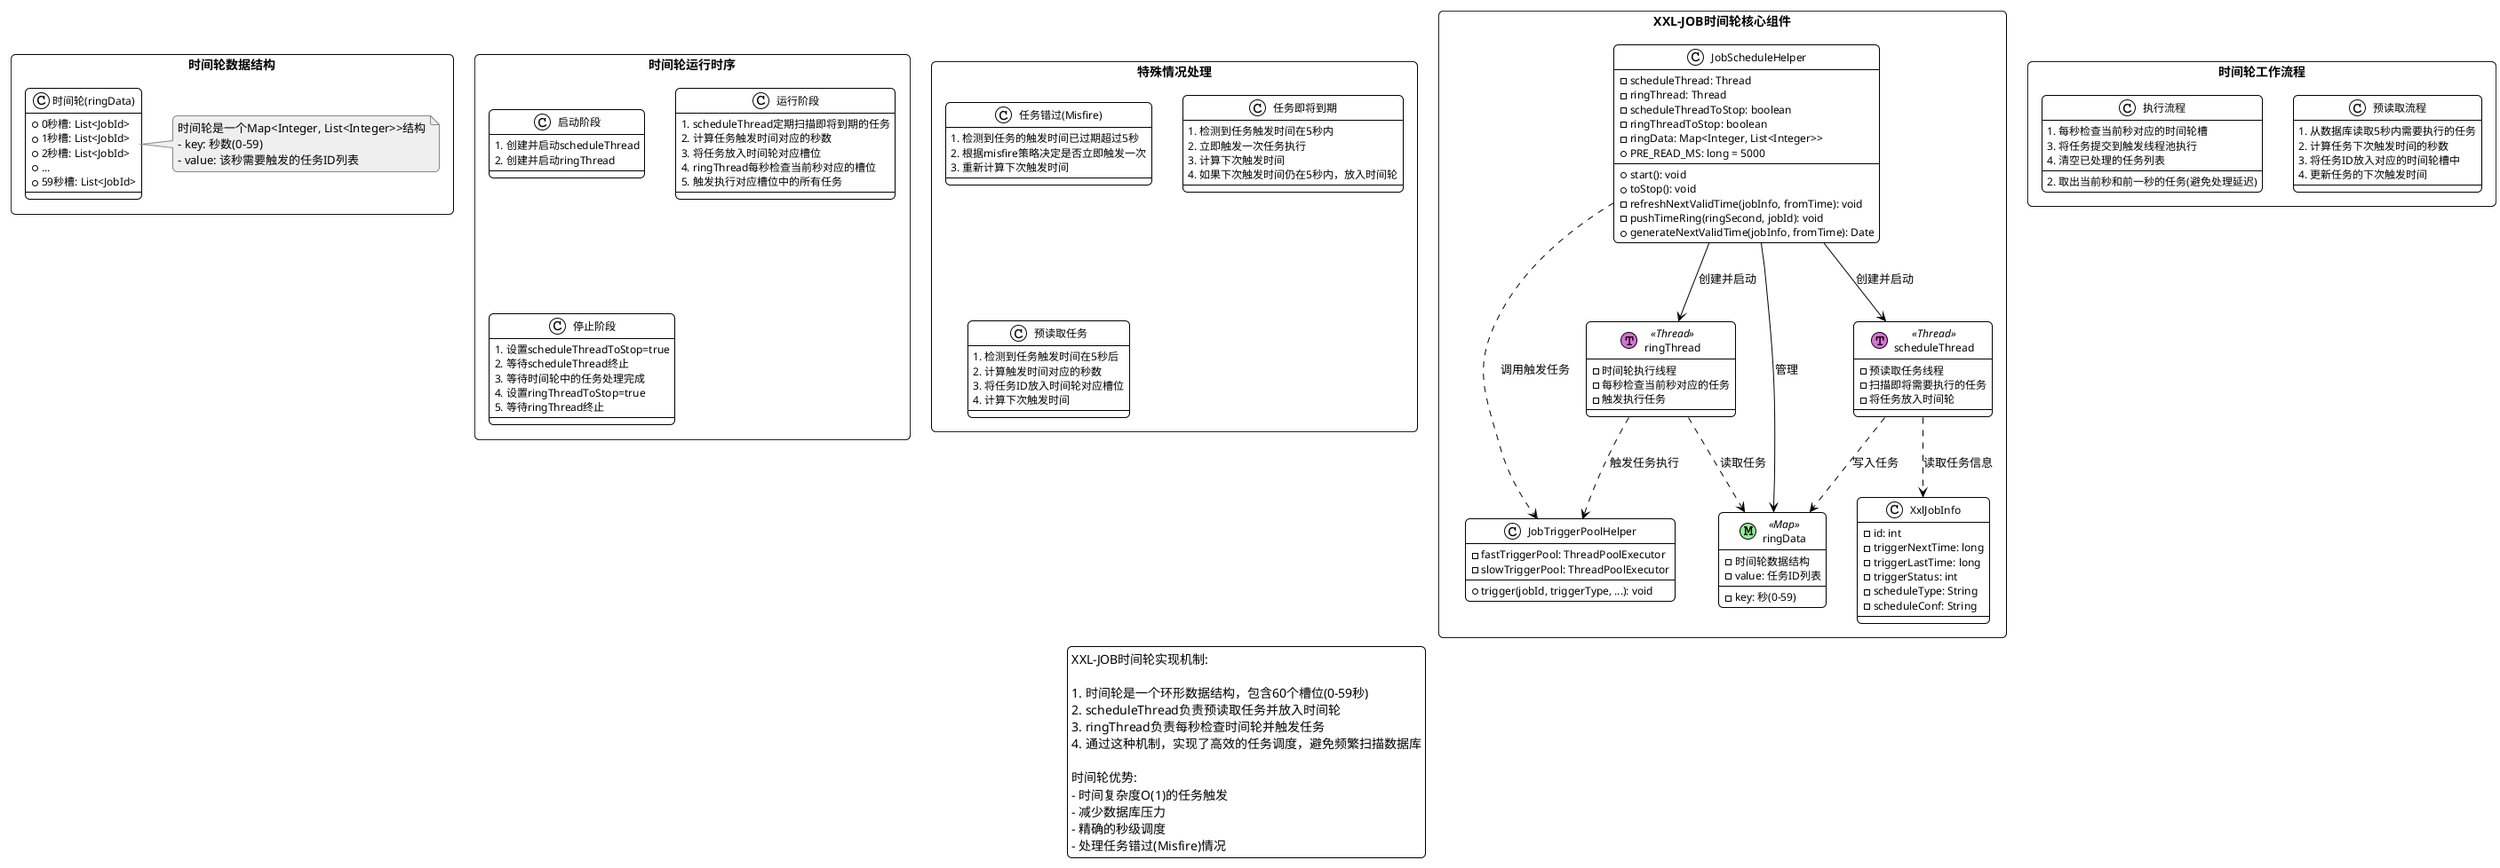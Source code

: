 @startuml XXL-JOB时间轮实现机制

!theme plain
skinparam handwritten false
skinparam backgroundColor transparent
skinparam roundcorner 10
skinparam noteBorderColor #888888
skinparam noteBorderThickness 1
skinparam noteBackgroundColor #EFEFEF
skinparam classFontSize 14
skinparam classAttributeFontSize 12
skinparam sequenceMessageAlign center
skinparam packageStyle rectangle

' 定义类图
package "XXL-JOB时间轮核心组件" {
  class JobScheduleHelper {
    - scheduleThread: Thread
    - ringThread: Thread
    - scheduleThreadToStop: boolean
    - ringThreadToStop: boolean
    - ringData: Map<Integer, List<Integer>>
    + PRE_READ_MS: long = 5000
    + start(): void
    + toStop(): void
    - refreshNextValidTime(jobInfo, fromTime): void
    - pushTimeRing(ringSecond, jobId): void
    + generateNextValidTime(jobInfo, fromTime): Date
  }
  
  class "scheduleThread" as ScheduleThread << (T,orchid) Thread >> {
    - 预读取任务线程
    - 扫描即将需要执行的任务
    - 将任务放入时间轮
  }
  
  class "ringThread" as RingThread << (T,orchid) Thread >> {
    - 时间轮执行线程
    - 每秒检查当前秒对应的任务
    - 触发执行任务
  }
  
  class "ringData" as RingData << (M,lightgreen) Map >> {
    - 时间轮数据结构
    - key: 秒(0-59)
    - value: 任务ID列表
  }
  
  class JobTriggerPoolHelper {
    - fastTriggerPool: ThreadPoolExecutor
    - slowTriggerPool: ThreadPoolExecutor
    + trigger(jobId, triggerType, ...): void
  }
  
  class XxlJobInfo {
    - id: int
    - triggerNextTime: long
    - triggerLastTime: long
    - triggerStatus: int
    - scheduleType: String
    - scheduleConf: String
  }
}

' 关系
JobScheduleHelper --> ScheduleThread : 创建并启动
JobScheduleHelper --> RingThread : 创建并启动
JobScheduleHelper --> RingData : 管理
ScheduleThread ..> RingData : 写入任务
RingThread ..> RingData : 读取任务
JobScheduleHelper ..> JobTriggerPoolHelper : 调用触发任务
ScheduleThread ..> XxlJobInfo : 读取任务信息
RingThread ..> JobTriggerPoolHelper : 触发任务执行

' 时间轮结构图
package "时间轮数据结构" {
  class "时间轮(ringData)" as TimeWheel {
    + 0秒槽: List<JobId>
    + 1秒槽: List<JobId>
    + 2秒槽: List<JobId>
    + ...
    + 59秒槽: List<JobId>
  }
  
  note right of TimeWheel
    时间轮是一个Map<Integer, List<Integer>>结构
    - key: 秒数(0-59)
    - value: 该秒需要触发的任务ID列表
  end note
}

' 时间轮工作流程
package "时间轮工作流程" {
  class "预读取流程" as PreReadFlow {
    1. 从数据库读取5秒内需要执行的任务
    2. 计算任务下次触发时间的秒数
    3. 将任务ID放入对应的时间轮槽中
    4. 更新任务的下次触发时间
  }
  
  class "执行流程" as ExecuteFlow {
    1. 每秒检查当前秒对应的时间轮槽
    2. 取出当前秒和前一秒的任务(避免处理延迟)
    3. 将任务提交到触发线程池执行
    4. 清空已处理的任务列表
  }
}

' 时序图
package "时间轮运行时序" {
  class "启动阶段" as StartupPhase {
    1. 创建并启动scheduleThread
    2. 创建并启动ringThread
  }
  
  class "运行阶段" as RunningPhase {
    1. scheduleThread定期扫描即将到期的任务
    2. 计算任务触发时间对应的秒数
    3. 将任务放入时间轮对应槽位
    4. ringThread每秒检查当前秒对应的槽位
    5. 触发执行对应槽位中的所有任务
  }
  
  class "停止阶段" as ShutdownPhase {
    1. 设置scheduleThreadToStop=true
    2. 等待scheduleThread终止
    3. 等待时间轮中的任务处理完成
    4. 设置ringThreadToStop=true
    5. 等待ringThread终止
  }
}

' 特殊情况处理
package "特殊情况处理" {
  class "任务错过(Misfire)" as MisfireHandling {
    1. 检测到任务的触发时间已过期超过5秒
    2. 根据misfire策略决定是否立即触发一次
    3. 重新计算下次触发时间
  }
  
  class "任务即将到期" as ImmediateExecution {
    1. 检测到任务触发时间在5秒内
    2. 立即触发一次任务执行
    3. 计算下次触发时间
    4. 如果下次触发时间仍在5秒内，放入时间轮
  }
  
  class "预读取任务" as PreReadTask {
    1. 检测到任务触发时间在5秒后
    2. 计算触发时间对应的秒数
    3. 将任务ID放入时间轮对应槽位
    4. 计算下次触发时间
  }
}

' 图例
legend
  XXL-JOB时间轮实现机制:
  
  1. 时间轮是一个环形数据结构，包含60个槽位(0-59秒)
  2. scheduleThread负责预读取任务并放入时间轮
  3. ringThread负责每秒检查时间轮并触发任务
  4. 通过这种机制，实现了高效的任务调度，避免频繁扫描数据库
  
  时间轮优势:
  - 时间复杂度O(1)的任务触发
  - 减少数据库压力
  - 精确的秒级调度
  - 处理任务错过(Misfire)情况
endlegend

@enduml 